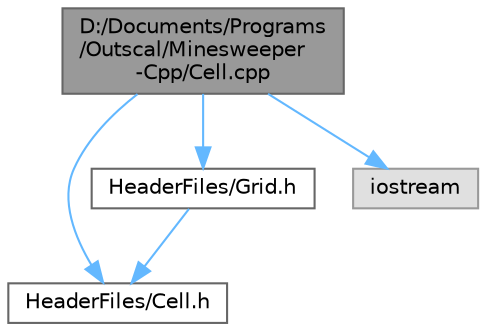 digraph "D:/Documents/Programs/Outscal/Minesweeper-Cpp/Cell.cpp"
{
 // LATEX_PDF_SIZE
  bgcolor="transparent";
  edge [fontname=Helvetica,fontsize=10,labelfontname=Helvetica,labelfontsize=10];
  node [fontname=Helvetica,fontsize=10,shape=box,height=0.2,width=0.4];
  Node1 [id="Node000001",label="D:/Documents/Programs\l/Outscal/Minesweeper\l-Cpp/Cell.cpp",height=0.2,width=0.4,color="gray40", fillcolor="grey60", style="filled", fontcolor="black",tooltip="Function definition for cell class."];
  Node1 -> Node2 [id="edge5_Node000001_Node000002",color="steelblue1",style="solid",tooltip=" "];
  Node2 [id="Node000002",label="HeaderFiles/Cell.h",height=0.2,width=0.4,color="grey40", fillcolor="white", style="filled",URL="$_cell_8h.html",tooltip="Header file storing each cell data."];
  Node1 -> Node3 [id="edge6_Node000001_Node000003",color="steelblue1",style="solid",tooltip=" "];
  Node3 [id="Node000003",label="HeaderFiles/Grid.h",height=0.2,width=0.4,color="grey40", fillcolor="white", style="filled",URL="$_grid_8h.html",tooltip="Grid header file for grid used in the game."];
  Node3 -> Node2 [id="edge7_Node000003_Node000002",color="steelblue1",style="solid",tooltip=" "];
  Node1 -> Node4 [id="edge8_Node000001_Node000004",color="steelblue1",style="solid",tooltip=" "];
  Node4 [id="Node000004",label="iostream",height=0.2,width=0.4,color="grey60", fillcolor="#E0E0E0", style="filled",tooltip=" "];
}
